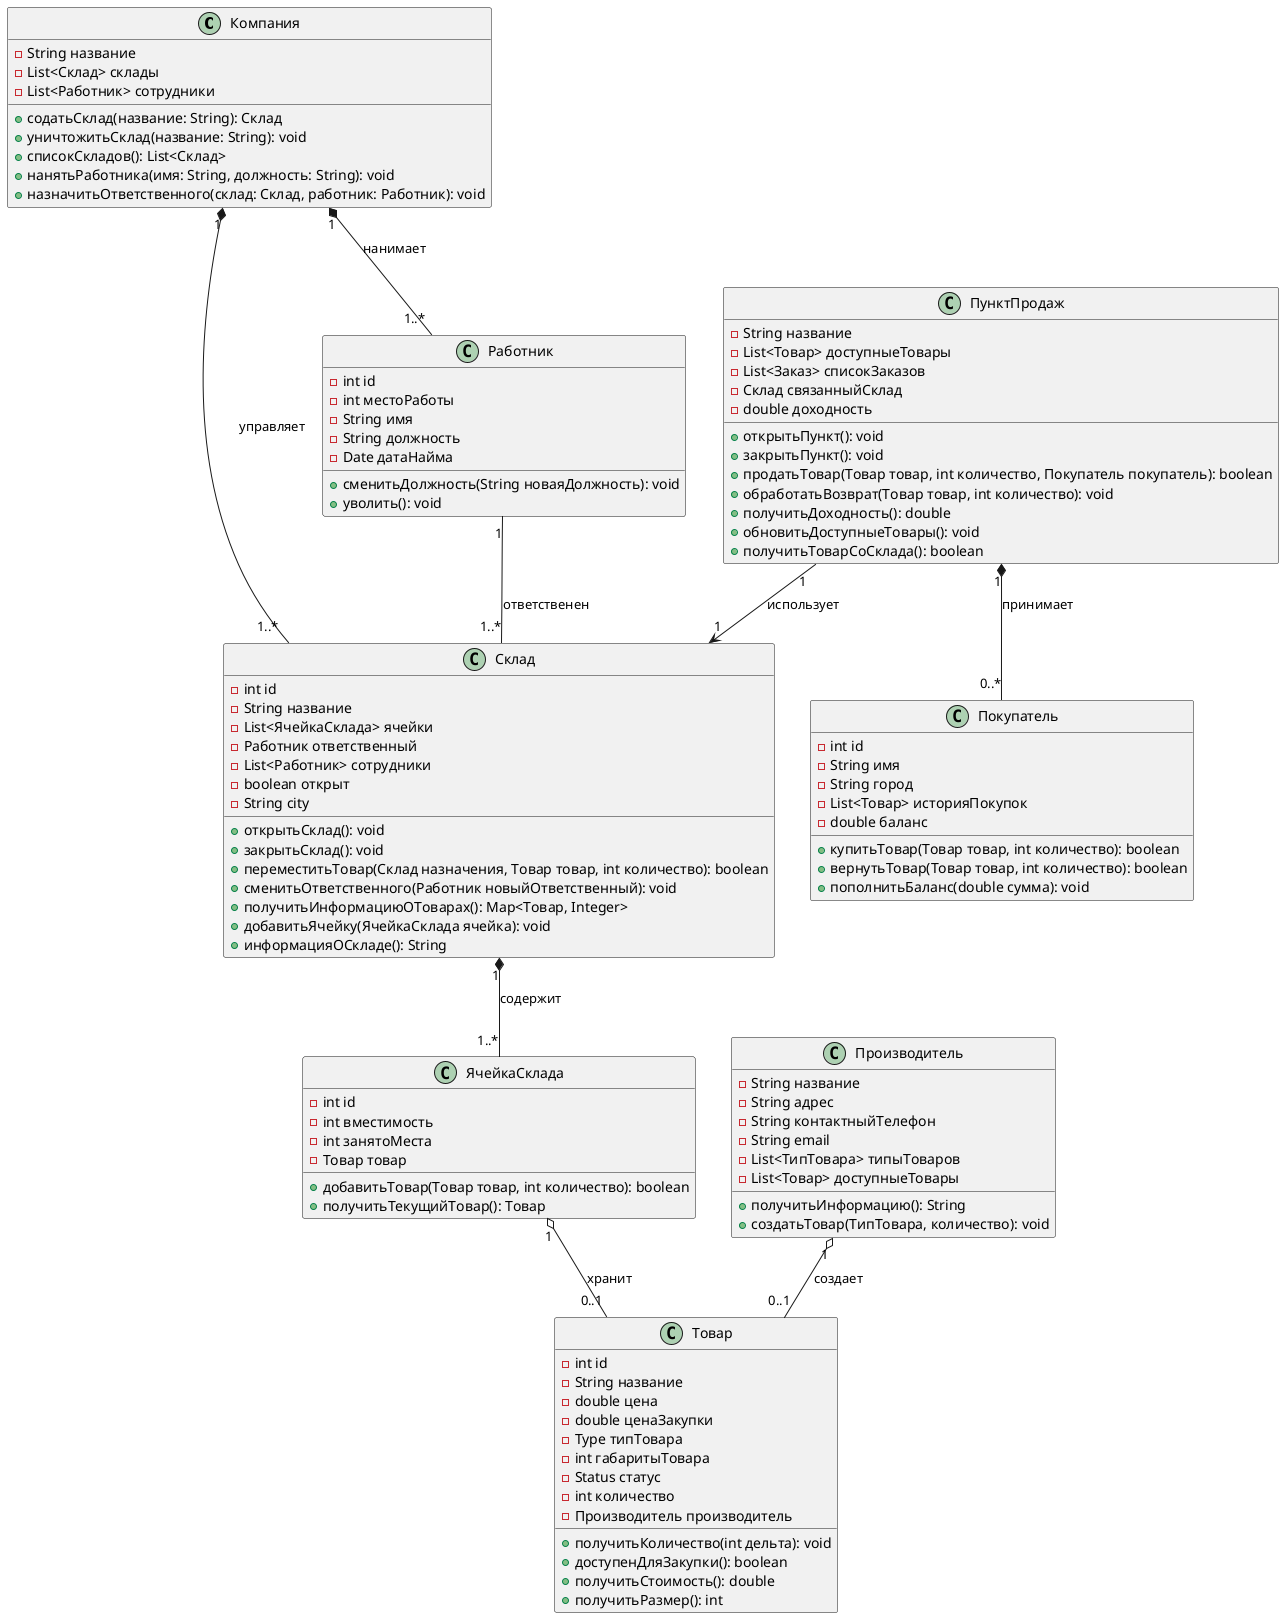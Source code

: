 
@startuml
' 1. Основные классы

class Компания {
  - String название
  - List<Склад> склады
  - List<Работник> сотрудники
  
  + содатьСклад(название: String): Склад
  + уничтожитьСклад(название: String): void
  + списокСкладов(): List<Склад>
  + нанятьРаботника(имя: String, должность: String): void
  + назначитьОтветственного(склад: Склад, работник: Работник): void
}

class Склад {
  - int id
  - String название
  - List<ЯчейкаСклада> ячейки
  - Работник ответственный
  - List<Работник> сотрудники
  - boolean открыт
  - String city
  
  + открытьСклад(): void
  + закрытьСклад(): void
  + переместитьТовар(Склад назначения, Товар товар, int количество): boolean
  + сменитьОтветственного(Работник новыйОтветственный): void
  + получитьИнформациюОТоварах(): Map<Товар, Integer>
  + добавитьЯчейку(ЯчейкаСклада ячейка): void
  + информацияОСкладе(): String
}

class ЯчейкаСклада {
  - int id
  - int вместимость
  - int занятоМеста
  - Товар товар
  
  + добавитьТовар(Товар товар, int количество): boolean
  + получитьТекущийТовар(): Товар
}

class Товар {
  - int id
  - String название
  - double цена
  - double ценаЗакупки
  - Type типТовара
  - int габаритыТовара
  - Status статус
  - int количество
  - Производитель производитель
  
  + получитьКоличество(int дельта): void
  + доступенДляЗакупки(): boolean
  + получитьСтоимость(): double
  + получитьРазмер(): int
}

class Работник {
  - int id
  - int местоРаботы
  - String имя
  - String должность
  - Date датаНайма
  
  + сменитьДолжность(String новаяДолжность): void
  + уволить(): void
}

class Покупатель {
  - int id
  - String имя
  - String город
  - List<Товар> историяПокупок
  - double баланс
  
  + купитьТовар(Товар товар, int количество): boolean
  + вернутьТовар(Товар товар, int количество): boolean
  + пополнитьБаланс(double сумма): void
}

class ПунктПродаж {
  - String название
  - List<Товар> доступныеТовары
  - List<Заказ> списокЗаказов
  - Склад связанныйСклад
  - double доходность
  
  + открытьПункт(): void
  + закрытьПункт(): void
  + продатьТовар(Товар товар, int количество, Покупатель покупатель): boolean
  + обработатьВозврат(Товар товар, int количество): void
  + получитьДоходность(): double
  + обновитьДоступныеТовары(): void
  + получитьТоварСоСклада(): boolean
}

class Производитель {
  - String название
  - String адрес
  - String контактныйТелефон
  - String email
  - List<ТипТовара> типыТоваров
  - List<Товар> доступныеТовары
  
  + получитьИнформацию(): String
  + создатьТовар(ТипТовара, количество): void
}

' 2. Связи между классами

Компания "1" *-- "1..*" Склад: управляет
Склад "1" *-- "1..*" ЯчейкаСклада: содержит
ЯчейкаСклада "1" o-- "0..1" Товар: хранит
Производитель "1" o-- "0..1" Товар: создает
ПунктПродаж "1" --> "1" Склад: использует
Работник "1" -- "1..*" Склад: ответственен
ПунктПродаж "1" *-- "0..*" Покупатель: принимает
Компания "1" *-- "1..*" Работник: нанимает
@enduml
